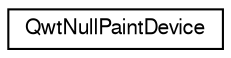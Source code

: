 digraph G
{
  edge [fontname="FreeSans",fontsize="10",labelfontname="FreeSans",labelfontsize="10"];
  node [fontname="FreeSans",fontsize="10",shape=record];
  rankdir="LR";
  Node1 [label="QwtNullPaintDevice",height=0.2,width=0.4,color="black", fillcolor="white", style="filled",URL="$class_qwt_null_paint_device.html",tooltip="A null paint device doing nothing."];
}
